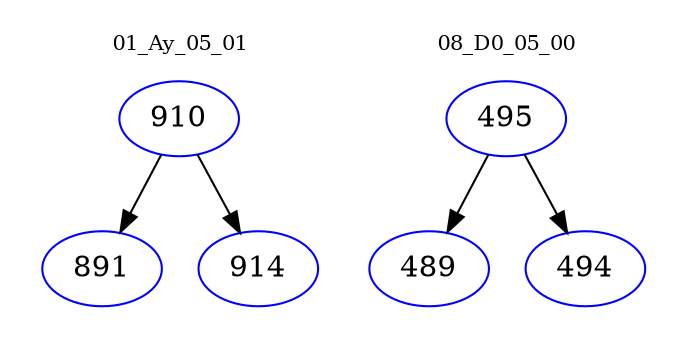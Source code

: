 digraph{
subgraph cluster_0 {
color = white
label = "01_Ay_05_01";
fontsize=10;
T0_910 [label="910", color="blue"]
T0_910 -> T0_891 [color="black"]
T0_891 [label="891", color="blue"]
T0_910 -> T0_914 [color="black"]
T0_914 [label="914", color="blue"]
}
subgraph cluster_1 {
color = white
label = "08_D0_05_00";
fontsize=10;
T1_495 [label="495", color="blue"]
T1_495 -> T1_489 [color="black"]
T1_489 [label="489", color="blue"]
T1_495 -> T1_494 [color="black"]
T1_494 [label="494", color="blue"]
}
}
